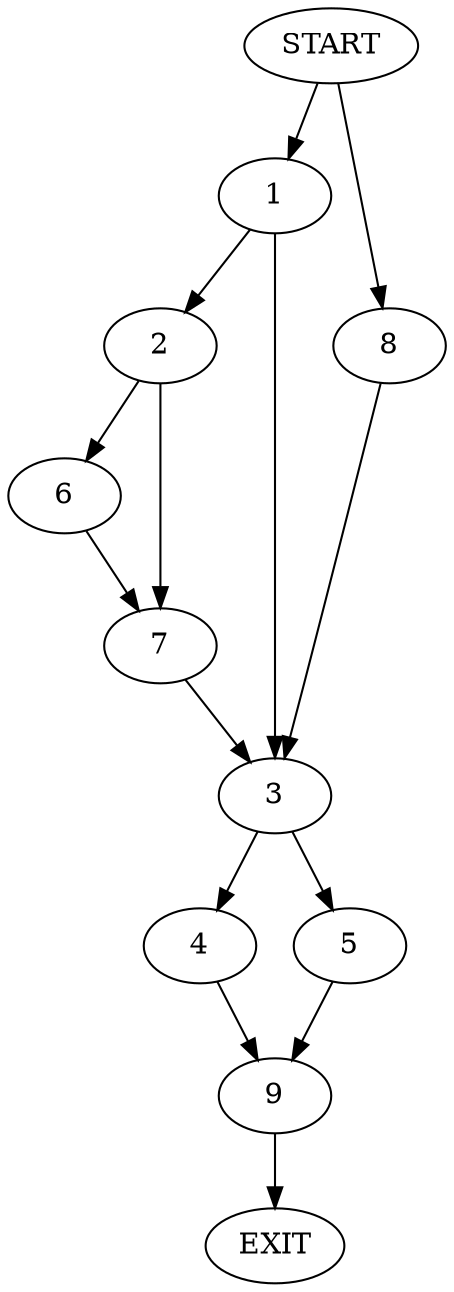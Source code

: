 digraph {
0 [label="START"]
10 [label="EXIT"]
0 -> 1
1 -> 2
1 -> 3
3 -> 4
3 -> 5
2 -> 6
2 -> 7
6 -> 7
7 -> 3
0 -> 8
8 -> 3
4 -> 9
5 -> 9
9 -> 10
}
